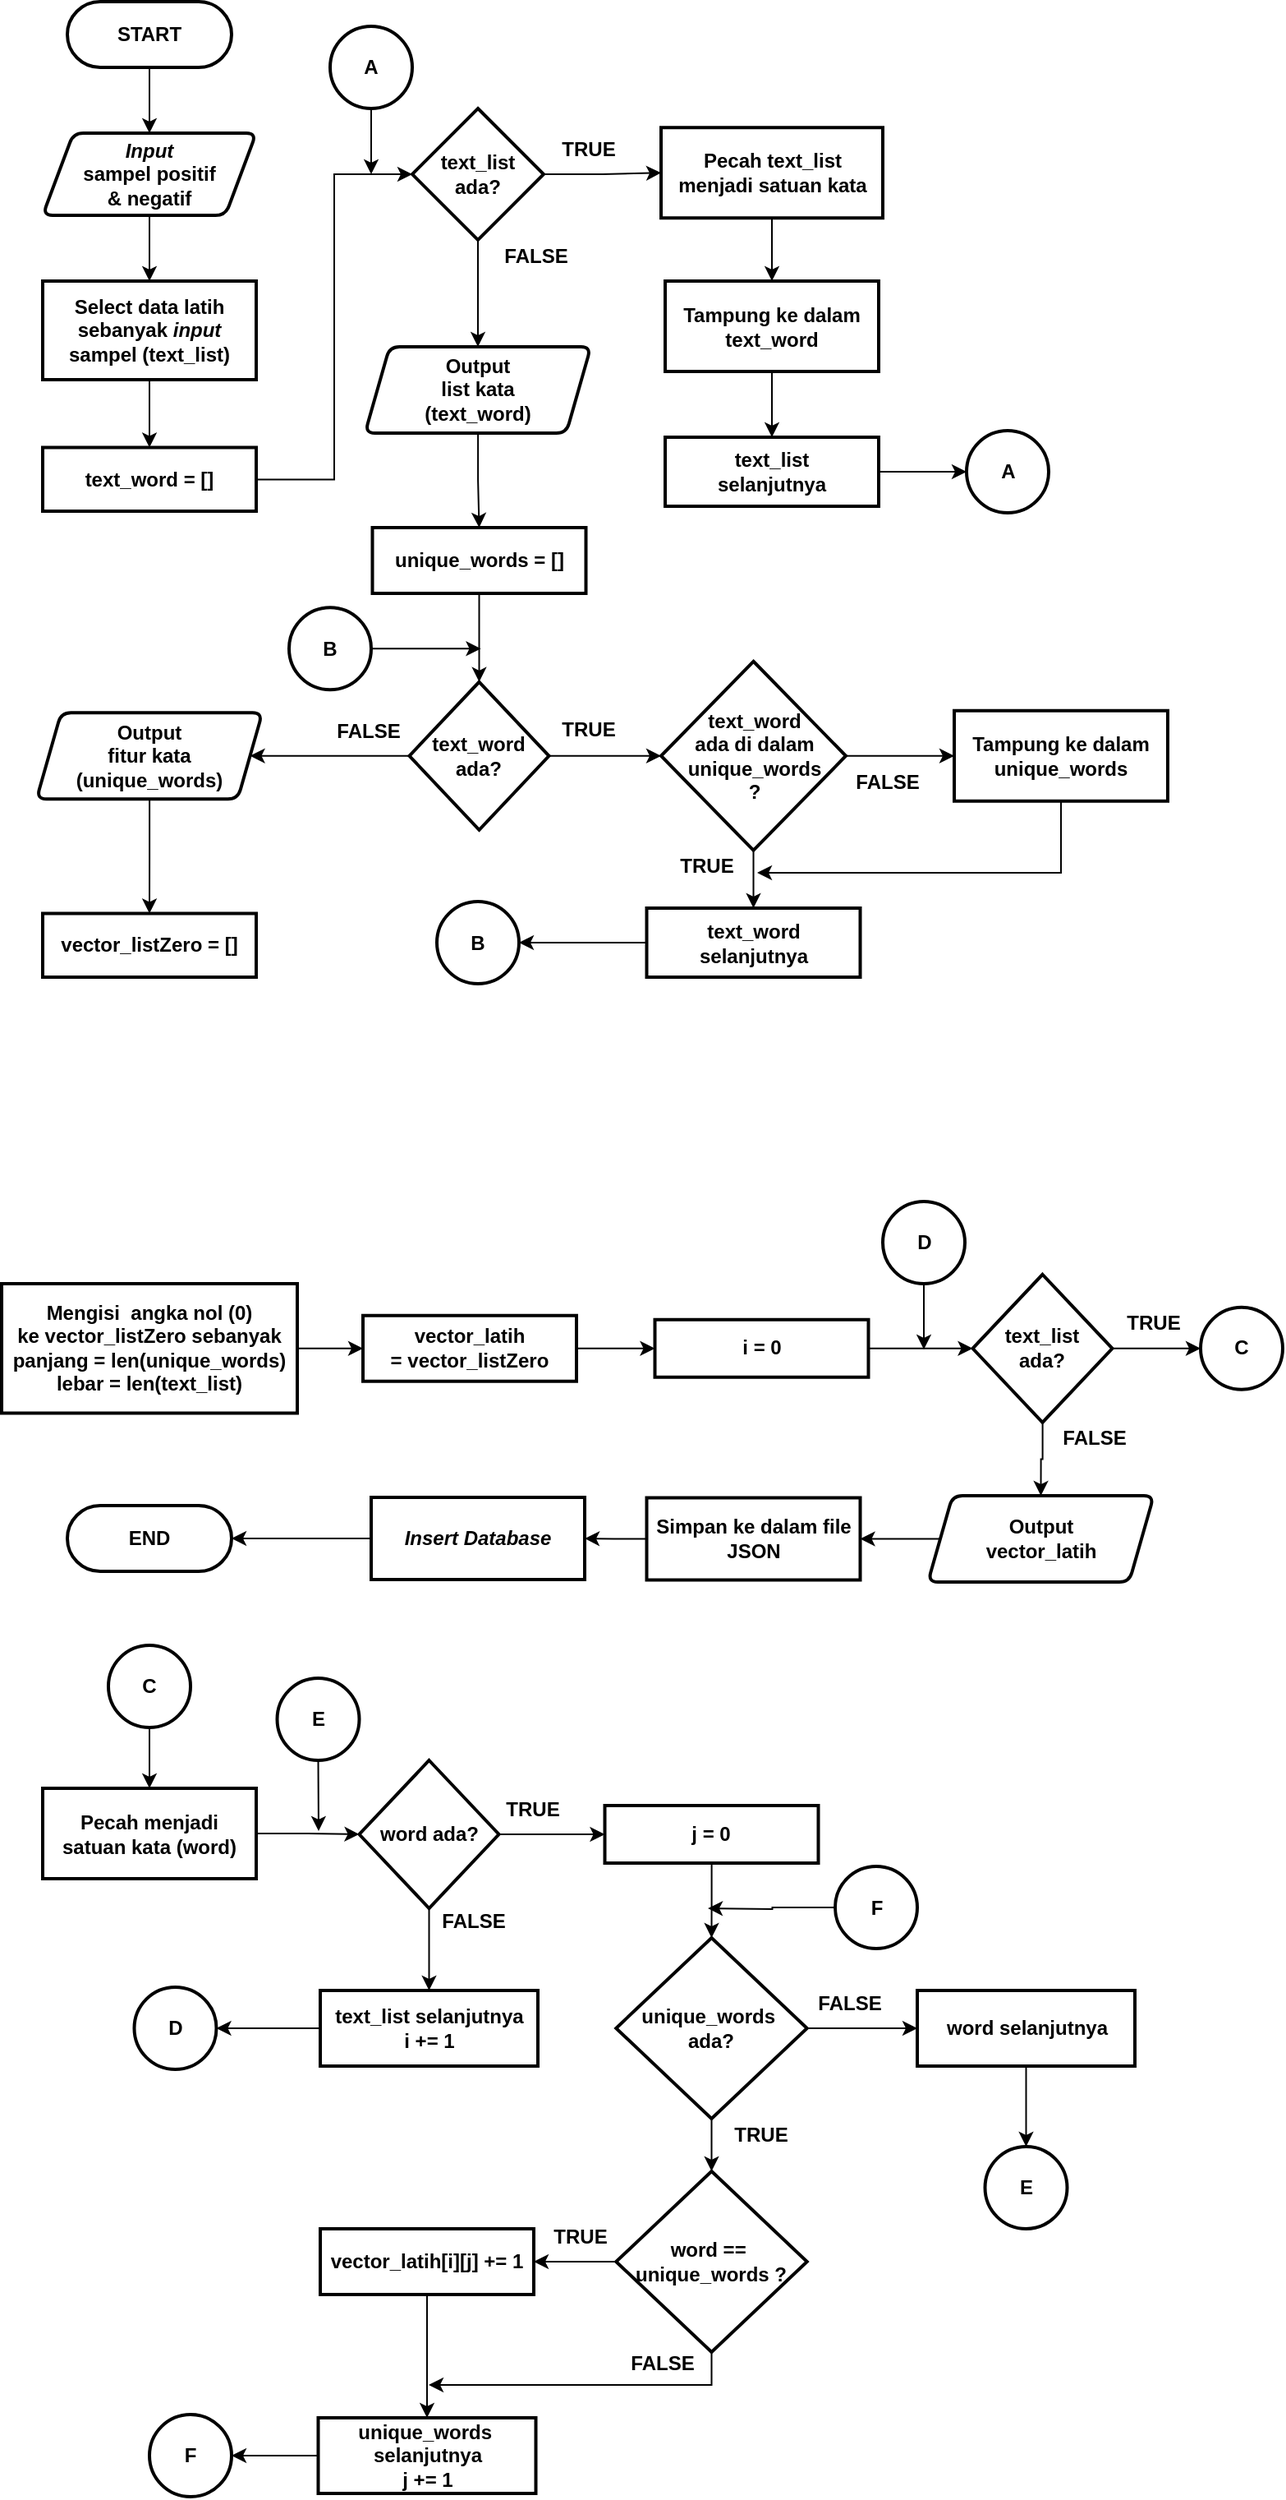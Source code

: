 <mxfile version="14.2.4" type="device"><diagram id="SyEaiB4k9rFEV8aCKWMm" name="Page-1"><mxGraphModel dx="1240" dy="689" grid="1" gridSize="10" guides="1" tooltips="1" connect="1" arrows="1" fold="1" page="1" pageScale="1" pageWidth="827" pageHeight="1169" math="0" shadow="0"><root><mxCell id="0"/><mxCell id="1" parent="0"/><mxCell id="Gv0CcBgWCxHA8u8fT9qb-3" style="edgeStyle=orthogonalEdgeStyle;rounded=0;orthogonalLoop=1;jettySize=auto;html=1;entryX=0.5;entryY=0;entryDx=0;entryDy=0;" parent="1" source="Gv0CcBgWCxHA8u8fT9qb-1" target="Gv0CcBgWCxHA8u8fT9qb-2" edge="1"><mxGeometry relative="1" as="geometry"/></mxCell><mxCell id="Gv0CcBgWCxHA8u8fT9qb-1" value="START" style="rounded=1;whiteSpace=wrap;html=1;absoluteArcSize=1;arcSize=41;strokeWidth=2;fontStyle=1" parent="1" vertex="1"><mxGeometry x="70" y="40" width="100" height="40" as="geometry"/></mxCell><mxCell id="Gv0CcBgWCxHA8u8fT9qb-36" style="edgeStyle=orthogonalEdgeStyle;rounded=0;orthogonalLoop=1;jettySize=auto;html=1;entryX=0.5;entryY=0;entryDx=0;entryDy=0;" parent="1" source="Gv0CcBgWCxHA8u8fT9qb-2" target="Gv0CcBgWCxHA8u8fT9qb-4" edge="1"><mxGeometry relative="1" as="geometry"/></mxCell><mxCell id="Gv0CcBgWCxHA8u8fT9qb-2" value="&lt;b&gt;&lt;i&gt;Input&lt;br&gt;&lt;/i&gt;sampel positif &lt;br&gt;&amp;amp; negatif&lt;/b&gt;" style="shape=parallelogram;html=1;strokeWidth=2;perimeter=parallelogramPerimeter;whiteSpace=wrap;rounded=1;arcSize=12;size=0.144;" parent="1" vertex="1"><mxGeometry x="55" y="120" width="130" height="50" as="geometry"/></mxCell><mxCell id="Gv0CcBgWCxHA8u8fT9qb-73" style="edgeStyle=orthogonalEdgeStyle;rounded=0;orthogonalLoop=1;jettySize=auto;html=1;entryX=0.5;entryY=0;entryDx=0;entryDy=0;" parent="1" source="Gv0CcBgWCxHA8u8fT9qb-4" target="Gv0CcBgWCxHA8u8fT9qb-72" edge="1"><mxGeometry relative="1" as="geometry"/></mxCell><mxCell id="Gv0CcBgWCxHA8u8fT9qb-4" value="&lt;b&gt;Select data latih sebanyak&amp;nbsp;&lt;i&gt;input &lt;/i&gt;sampel (text_list)&lt;/b&gt;" style="rounded=1;whiteSpace=wrap;html=1;absoluteArcSize=1;arcSize=0;strokeWidth=2;" parent="1" vertex="1"><mxGeometry x="55" y="210" width="130" height="60" as="geometry"/></mxCell><mxCell id="Gv0CcBgWCxHA8u8fT9qb-83" style="edgeStyle=orthogonalEdgeStyle;rounded=0;orthogonalLoop=1;jettySize=auto;html=1;entryX=0.5;entryY=0;entryDx=0;entryDy=0;" parent="1" source="Gv0CcBgWCxHA8u8fT9qb-6" target="Gv0CcBgWCxHA8u8fT9qb-80" edge="1"><mxGeometry relative="1" as="geometry"/></mxCell><mxCell id="Gv0CcBgWCxHA8u8fT9qb-6" value="&lt;b&gt;Pecah&amp;nbsp;&lt;/b&gt;&lt;b&gt;text_list&lt;br&gt;&lt;/b&gt;&lt;b&gt;menjadi satuan kata&lt;br&gt;&lt;/b&gt;" style="rounded=1;whiteSpace=wrap;html=1;absoluteArcSize=1;arcSize=0;strokeWidth=2;" parent="1" vertex="1"><mxGeometry x="431.5" y="116.62" width="135" height="55" as="geometry"/></mxCell><mxCell id="Gv0CcBgWCxHA8u8fT9qb-44" style="edgeStyle=orthogonalEdgeStyle;rounded=0;orthogonalLoop=1;jettySize=auto;html=1;entryX=0;entryY=0.5;entryDx=0;entryDy=0;entryPerimeter=0;" parent="1" source="Gv0CcBgWCxHA8u8fT9qb-10" target="Gv0CcBgWCxHA8u8fT9qb-14" edge="1"><mxGeometry relative="1" as="geometry"/></mxCell><mxCell id="Gv0CcBgWCxHA8u8fT9qb-99" style="edgeStyle=orthogonalEdgeStyle;rounded=0;orthogonalLoop=1;jettySize=auto;html=1;entryX=1;entryY=0.5;entryDx=0;entryDy=0;" parent="1" source="Gv0CcBgWCxHA8u8fT9qb-10" target="Gv0CcBgWCxHA8u8fT9qb-52" edge="1"><mxGeometry relative="1" as="geometry"/></mxCell><mxCell id="Gv0CcBgWCxHA8u8fT9qb-10" value="text_word ada?" style="strokeWidth=2;html=1;shape=mxgraph.flowchart.decision;whiteSpace=wrap;fontStyle=1" parent="1" vertex="1"><mxGeometry x="278.25" y="453.88" width="85" height="90" as="geometry"/></mxCell><mxCell id="Gv0CcBgWCxHA8u8fT9qb-105" style="edgeStyle=orthogonalEdgeStyle;rounded=0;orthogonalLoop=1;jettySize=auto;html=1;" parent="1" source="Gv0CcBgWCxHA8u8fT9qb-12" edge="1"><mxGeometry relative="1" as="geometry"><mxPoint x="490" y="570" as="targetPoint"/><Array as="points"><mxPoint x="675" y="570"/></Array></mxGeometry></mxCell><mxCell id="Gv0CcBgWCxHA8u8fT9qb-12" value="&lt;b&gt;Tampung ke dalam unique_words&lt;br&gt;&lt;/b&gt;" style="rounded=1;whiteSpace=wrap;html=1;absoluteArcSize=1;arcSize=0;strokeWidth=2;" parent="1" vertex="1"><mxGeometry x="610" y="471.38" width="130" height="55" as="geometry"/></mxCell><mxCell id="Gv0CcBgWCxHA8u8fT9qb-103" style="edgeStyle=orthogonalEdgeStyle;rounded=0;orthogonalLoop=1;jettySize=auto;html=1;entryX=0.5;entryY=0;entryDx=0;entryDy=0;" parent="1" source="Gv0CcBgWCxHA8u8fT9qb-14" target="Gv0CcBgWCxHA8u8fT9qb-28" edge="1"><mxGeometry relative="1" as="geometry"/></mxCell><mxCell id="Gv0CcBgWCxHA8u8fT9qb-104" style="edgeStyle=orthogonalEdgeStyle;rounded=0;orthogonalLoop=1;jettySize=auto;html=1;entryX=0;entryY=0.5;entryDx=0;entryDy=0;" parent="1" source="Gv0CcBgWCxHA8u8fT9qb-14" target="Gv0CcBgWCxHA8u8fT9qb-12" edge="1"><mxGeometry relative="1" as="geometry"/></mxCell><mxCell id="Gv0CcBgWCxHA8u8fT9qb-14" value="text_word &lt;br&gt;ada di dalam unique_words&lt;br&gt;?" style="strokeWidth=2;html=1;shape=mxgraph.flowchart.decision;whiteSpace=wrap;fontStyle=1" parent="1" vertex="1"><mxGeometry x="431.5" y="441.38" width="112.5" height="115" as="geometry"/></mxCell><mxCell id="Gv0CcBgWCxHA8u8fT9qb-18" style="edgeStyle=orthogonalEdgeStyle;rounded=0;orthogonalLoop=1;jettySize=auto;html=1;entryX=0.5;entryY=0;entryDx=0;entryDy=0;entryPerimeter=0;" parent="1" source="Gv0CcBgWCxHA8u8fT9qb-15" target="Gv0CcBgWCxHA8u8fT9qb-10" edge="1"><mxGeometry relative="1" as="geometry"/></mxCell><mxCell id="Gv0CcBgWCxHA8u8fT9qb-15" value="&lt;b&gt;unique_words = []&lt;br&gt;&lt;/b&gt;" style="rounded=1;whiteSpace=wrap;html=1;absoluteArcSize=1;arcSize=0;strokeWidth=2;" parent="1" vertex="1"><mxGeometry x="255.75" y="360" width="130" height="40" as="geometry"/></mxCell><mxCell id="Gv0CcBgWCxHA8u8fT9qb-21" value="B" style="strokeWidth=2;html=1;shape=mxgraph.flowchart.start_2;whiteSpace=wrap;fontStyle=1" parent="1" vertex="1"><mxGeometry x="295" y="587.5" width="50" height="50" as="geometry"/></mxCell><mxCell id="Gv0CcBgWCxHA8u8fT9qb-24" value="TRUE" style="text;html=1;align=center;verticalAlign=middle;resizable=0;points=[];autosize=1;fontStyle=1" parent="1" vertex="1"><mxGeometry x="362.25" y="472.63" width="50" height="20" as="geometry"/></mxCell><mxCell id="Gv0CcBgWCxHA8u8fT9qb-50" style="edgeStyle=orthogonalEdgeStyle;rounded=0;orthogonalLoop=1;jettySize=auto;html=1;" parent="1" source="Gv0CcBgWCxHA8u8fT9qb-28" target="Gv0CcBgWCxHA8u8fT9qb-21" edge="1"><mxGeometry relative="1" as="geometry"><mxPoint x="365.75" y="723.63" as="targetPoint"/></mxGeometry></mxCell><mxCell id="Gv0CcBgWCxHA8u8fT9qb-28" value="&lt;b&gt;text_word&lt;br&gt;selanjutnya&lt;br&gt;&lt;/b&gt;" style="rounded=1;whiteSpace=wrap;html=1;absoluteArcSize=1;arcSize=0;strokeWidth=2;" parent="1" vertex="1"><mxGeometry x="422.75" y="591.5" width="130" height="42" as="geometry"/></mxCell><mxCell id="Gv0CcBgWCxHA8u8fT9qb-42" style="edgeStyle=orthogonalEdgeStyle;rounded=0;orthogonalLoop=1;jettySize=auto;html=1;" parent="1" source="Gv0CcBgWCxHA8u8fT9qb-31" edge="1"><mxGeometry relative="1" as="geometry"><mxPoint x="321.75" y="433.63" as="targetPoint"/></mxGeometry></mxCell><mxCell id="Gv0CcBgWCxHA8u8fT9qb-31" value="B" style="strokeWidth=2;html=1;shape=mxgraph.flowchart.start_2;whiteSpace=wrap;fontStyle=1" parent="1" vertex="1"><mxGeometry x="205" y="408.63" width="50" height="50" as="geometry"/></mxCell><mxCell id="Gv0CcBgWCxHA8u8fT9qb-45" value="TRUE" style="text;html=1;align=center;verticalAlign=middle;resizable=0;points=[];autosize=1;fontStyle=1" parent="1" vertex="1"><mxGeometry x="434" y="556.38" width="50" height="20" as="geometry"/></mxCell><mxCell id="Gv0CcBgWCxHA8u8fT9qb-49" value="FALSE" style="text;html=1;align=center;verticalAlign=middle;resizable=0;points=[];autosize=1;fontStyle=1" parent="1" vertex="1"><mxGeometry x="544" y="505.13" width="50" height="20" as="geometry"/></mxCell><mxCell id="Gv0CcBgWCxHA8u8fT9qb-109" style="edgeStyle=orthogonalEdgeStyle;rounded=0;orthogonalLoop=1;jettySize=auto;html=1;entryX=0.5;entryY=0;entryDx=0;entryDy=0;" parent="1" source="Gv0CcBgWCxHA8u8fT9qb-52" target="Gv0CcBgWCxHA8u8fT9qb-107" edge="1"><mxGeometry relative="1" as="geometry"/></mxCell><mxCell id="Gv0CcBgWCxHA8u8fT9qb-52" value="Output&lt;br&gt;fitur kata (&lt;span&gt;unique_words&lt;/span&gt;)" style="shape=parallelogram;html=1;strokeWidth=2;perimeter=parallelogramPerimeter;whiteSpace=wrap;rounded=1;arcSize=12;size=0.109;fontStyle=1" parent="1" vertex="1"><mxGeometry x="51.25" y="472.63" width="137.5" height="52.5" as="geometry"/></mxCell><mxCell id="Gv0CcBgWCxHA8u8fT9qb-53" value="FALSE" style="text;html=1;align=center;verticalAlign=middle;resizable=0;points=[];autosize=1;fontStyle=1" parent="1" vertex="1"><mxGeometry x="228.25" y="473.63" width="50" height="20" as="geometry"/></mxCell><mxCell id="Gv0CcBgWCxHA8u8fT9qb-111" style="edgeStyle=orthogonalEdgeStyle;rounded=0;orthogonalLoop=1;jettySize=auto;html=1;entryX=0;entryY=0.5;entryDx=0;entryDy=0;" parent="1" source="Gv0CcBgWCxHA8u8fT9qb-55" target="Gv0CcBgWCxHA8u8fT9qb-62" edge="1"><mxGeometry relative="1" as="geometry"/></mxCell><mxCell id="Gv0CcBgWCxHA8u8fT9qb-55" value="&lt;span&gt;Mengisi&amp;nbsp; angka nol (0) ke&amp;nbsp;&lt;/span&gt;vector_listZero&lt;span&gt;&amp;nbsp;sebanyak&lt;br&gt;panjang = len(&lt;/span&gt;&lt;span&gt;unique_words)&lt;br&gt;&lt;/span&gt;lebar = len(text_list)" style="rounded=1;whiteSpace=wrap;html=1;absoluteArcSize=1;arcSize=0;strokeWidth=2;fontStyle=1" parent="1" vertex="1"><mxGeometry x="30" y="820" width="180" height="78.75" as="geometry"/></mxCell><mxCell id="Gv0CcBgWCxHA8u8fT9qb-169" style="edgeStyle=orthogonalEdgeStyle;rounded=0;orthogonalLoop=1;jettySize=auto;html=1;entryX=0;entryY=0.5;entryDx=0;entryDy=0;entryPerimeter=0;" parent="1" source="Gv0CcBgWCxHA8u8fT9qb-57" target="Gv0CcBgWCxHA8u8fT9qb-114" edge="1"><mxGeometry relative="1" as="geometry"/></mxCell><mxCell id="Gv0CcBgWCxHA8u8fT9qb-57" value="&lt;b&gt;Pecah menjadi &lt;br&gt;satuan kata (word)&lt;/b&gt;" style="rounded=1;whiteSpace=wrap;html=1;absoluteArcSize=1;arcSize=0;strokeWidth=2;" parent="1" vertex="1"><mxGeometry x="55.0" y="1127" width="130" height="55" as="geometry"/></mxCell><mxCell id="Gv0CcBgWCxHA8u8fT9qb-159" style="edgeStyle=orthogonalEdgeStyle;rounded=0;orthogonalLoop=1;jettySize=auto;html=1;" parent="1" source="Gv0CcBgWCxHA8u8fT9qb-62" target="Gv0CcBgWCxHA8u8fT9qb-122" edge="1"><mxGeometry relative="1" as="geometry"/></mxCell><mxCell id="Gv0CcBgWCxHA8u8fT9qb-62" value="&lt;span style=&quot;font-weight: 700&quot;&gt;vector_latih&lt;br&gt;&lt;/span&gt;&lt;span style=&quot;font-size: 12px&quot;&gt;&lt;b&gt;=&amp;nbsp;&lt;/b&gt;&lt;/span&gt;&lt;b&gt;vector_listZero&lt;/b&gt;" style="rounded=1;whiteSpace=wrap;html=1;absoluteArcSize=1;arcSize=0;strokeWidth=2;" parent="1" vertex="1"><mxGeometry x="250" y="839.38" width="130" height="39.99" as="geometry"/></mxCell><mxCell id="Gv0CcBgWCxHA8u8fT9qb-162" style="edgeStyle=orthogonalEdgeStyle;rounded=0;orthogonalLoop=1;jettySize=auto;html=1;entryX=0.5;entryY=0;entryDx=0;entryDy=0;" parent="1" source="Gv0CcBgWCxHA8u8fT9qb-63" target="Gv0CcBgWCxHA8u8fT9qb-139" edge="1"><mxGeometry relative="1" as="geometry"/></mxCell><mxCell id="Gv0CcBgWCxHA8u8fT9qb-166" style="edgeStyle=orthogonalEdgeStyle;rounded=0;orthogonalLoop=1;jettySize=auto;html=1;entryX=0;entryY=0.5;entryDx=0;entryDy=0;entryPerimeter=0;" parent="1" source="Gv0CcBgWCxHA8u8fT9qb-63" target="Gv0CcBgWCxHA8u8fT9qb-165" edge="1"><mxGeometry relative="1" as="geometry"/></mxCell><mxCell id="Gv0CcBgWCxHA8u8fT9qb-63" value="text_list &lt;br&gt;ada?" style="strokeWidth=2;html=1;shape=mxgraph.flowchart.decision;whiteSpace=wrap;fontStyle=1" parent="1" vertex="1"><mxGeometry x="621.25" y="814.38" width="85" height="90" as="geometry"/></mxCell><mxCell id="Gv0CcBgWCxHA8u8fT9qb-82" style="edgeStyle=orthogonalEdgeStyle;rounded=0;orthogonalLoop=1;jettySize=auto;html=1;entryX=0;entryY=0.5;entryDx=0;entryDy=0;" parent="1" source="Gv0CcBgWCxHA8u8fT9qb-70" target="Gv0CcBgWCxHA8u8fT9qb-6" edge="1"><mxGeometry relative="1" as="geometry"/></mxCell><mxCell id="Gv0CcBgWCxHA8u8fT9qb-95" style="edgeStyle=orthogonalEdgeStyle;rounded=0;orthogonalLoop=1;jettySize=auto;html=1;entryX=0.5;entryY=0;entryDx=0;entryDy=0;" parent="1" source="Gv0CcBgWCxHA8u8fT9qb-70" target="Gv0CcBgWCxHA8u8fT9qb-94" edge="1"><mxGeometry relative="1" as="geometry"/></mxCell><mxCell id="Gv0CcBgWCxHA8u8fT9qb-70" value="text_list &lt;br&gt;ada?" style="strokeWidth=2;html=1;shape=mxgraph.flowchart.decision;whiteSpace=wrap;fontStyle=1" parent="1" vertex="1"><mxGeometry x="280" y="105" width="80" height="80" as="geometry"/></mxCell><mxCell id="Gv0CcBgWCxHA8u8fT9qb-78" style="edgeStyle=orthogonalEdgeStyle;rounded=0;orthogonalLoop=1;jettySize=auto;html=1;entryX=0;entryY=0.5;entryDx=0;entryDy=0;entryPerimeter=0;" parent="1" source="Gv0CcBgWCxHA8u8fT9qb-72" target="Gv0CcBgWCxHA8u8fT9qb-70" edge="1"><mxGeometry relative="1" as="geometry"/></mxCell><mxCell id="Gv0CcBgWCxHA8u8fT9qb-72" value="&lt;b&gt;text_word = []&lt;/b&gt;" style="rounded=1;whiteSpace=wrap;html=1;absoluteArcSize=1;arcSize=0;strokeWidth=2;" parent="1" vertex="1"><mxGeometry x="55" y="311.25" width="130" height="38.75" as="geometry"/></mxCell><mxCell id="Gv0CcBgWCxHA8u8fT9qb-86" style="edgeStyle=orthogonalEdgeStyle;rounded=0;orthogonalLoop=1;jettySize=auto;html=1;" parent="1" source="Gv0CcBgWCxHA8u8fT9qb-80" target="Gv0CcBgWCxHA8u8fT9qb-85" edge="1"><mxGeometry relative="1" as="geometry"/></mxCell><mxCell id="Gv0CcBgWCxHA8u8fT9qb-80" value="&lt;b&gt;Tampung ke dalam text_word&lt;br&gt;&lt;/b&gt;" style="rounded=1;whiteSpace=wrap;html=1;absoluteArcSize=1;arcSize=0;strokeWidth=2;" parent="1" vertex="1"><mxGeometry x="434" y="210" width="130" height="55" as="geometry"/></mxCell><mxCell id="Gv0CcBgWCxHA8u8fT9qb-88" style="edgeStyle=orthogonalEdgeStyle;rounded=0;orthogonalLoop=1;jettySize=auto;html=1;entryX=0;entryY=0.5;entryDx=0;entryDy=0;entryPerimeter=0;" parent="1" source="Gv0CcBgWCxHA8u8fT9qb-85" target="Gv0CcBgWCxHA8u8fT9qb-87" edge="1"><mxGeometry relative="1" as="geometry"/></mxCell><mxCell id="Gv0CcBgWCxHA8u8fT9qb-85" value="&lt;b&gt;text_list&lt;/b&gt;&lt;b&gt;&lt;br&gt;selanjutnya&lt;br&gt;&lt;/b&gt;" style="rounded=1;whiteSpace=wrap;html=1;absoluteArcSize=1;arcSize=0;strokeWidth=2;" parent="1" vertex="1"><mxGeometry x="434" y="305" width="130" height="42" as="geometry"/></mxCell><mxCell id="Gv0CcBgWCxHA8u8fT9qb-87" value="A" style="strokeWidth=2;html=1;shape=mxgraph.flowchart.start_2;whiteSpace=wrap;fontStyle=1" parent="1" vertex="1"><mxGeometry x="617.5" y="301" width="50" height="50" as="geometry"/></mxCell><mxCell id="Gv0CcBgWCxHA8u8fT9qb-90" style="edgeStyle=orthogonalEdgeStyle;rounded=0;orthogonalLoop=1;jettySize=auto;html=1;" parent="1" source="Gv0CcBgWCxHA8u8fT9qb-89" edge="1"><mxGeometry relative="1" as="geometry"><mxPoint x="255.0" y="145" as="targetPoint"/></mxGeometry></mxCell><mxCell id="Gv0CcBgWCxHA8u8fT9qb-89" value="A" style="strokeWidth=2;html=1;shape=mxgraph.flowchart.start_2;whiteSpace=wrap;fontStyle=1" parent="1" vertex="1"><mxGeometry x="230" y="55" width="50" height="50" as="geometry"/></mxCell><mxCell id="Gv0CcBgWCxHA8u8fT9qb-93" value="TRUE" style="text;html=1;align=center;verticalAlign=middle;resizable=0;points=[];autosize=1;fontStyle=1" parent="1" vertex="1"><mxGeometry x="362" y="120" width="50" height="20" as="geometry"/></mxCell><mxCell id="Gv0CcBgWCxHA8u8fT9qb-98" style="edgeStyle=orthogonalEdgeStyle;rounded=0;orthogonalLoop=1;jettySize=auto;html=1;entryX=0.5;entryY=0;entryDx=0;entryDy=0;" parent="1" source="Gv0CcBgWCxHA8u8fT9qb-94" target="Gv0CcBgWCxHA8u8fT9qb-15" edge="1"><mxGeometry relative="1" as="geometry"/></mxCell><mxCell id="Gv0CcBgWCxHA8u8fT9qb-94" value="Output&lt;br&gt;list kata&lt;br&gt;(&lt;span&gt;text_word&lt;/span&gt;)" style="shape=parallelogram;html=1;strokeWidth=2;perimeter=parallelogramPerimeter;whiteSpace=wrap;rounded=1;arcSize=12;size=0.109;fontStyle=1" parent="1" vertex="1"><mxGeometry x="251.25" y="250" width="137.5" height="52.5" as="geometry"/></mxCell><mxCell id="Gv0CcBgWCxHA8u8fT9qb-97" value="FALSE" style="text;html=1;align=center;verticalAlign=middle;resizable=0;points=[];autosize=1;fontStyle=1" parent="1" vertex="1"><mxGeometry x="330" y="185" width="50" height="20" as="geometry"/></mxCell><mxCell id="Gv0CcBgWCxHA8u8fT9qb-107" value="&lt;span style=&quot;font-weight: 700&quot;&gt;vector_listZero = []&lt;/span&gt;" style="rounded=1;whiteSpace=wrap;html=1;absoluteArcSize=1;arcSize=0;strokeWidth=2;" parent="1" vertex="1"><mxGeometry x="55" y="594.75" width="130" height="38.75" as="geometry"/></mxCell><mxCell id="Gv0CcBgWCxHA8u8fT9qb-172" style="edgeStyle=orthogonalEdgeStyle;rounded=0;orthogonalLoop=1;jettySize=auto;html=1;entryX=0.5;entryY=0;entryDx=0;entryDy=0;" parent="1" source="Gv0CcBgWCxHA8u8fT9qb-114" target="Gv0CcBgWCxHA8u8fT9qb-150" edge="1"><mxGeometry relative="1" as="geometry"/></mxCell><mxCell id="Gv0CcBgWCxHA8u8fT9qb-173" style="edgeStyle=orthogonalEdgeStyle;rounded=0;orthogonalLoop=1;jettySize=auto;html=1;entryX=0;entryY=0.5;entryDx=0;entryDy=0;" parent="1" source="Gv0CcBgWCxHA8u8fT9qb-114" target="Gv0CcBgWCxHA8u8fT9qb-128" edge="1"><mxGeometry relative="1" as="geometry"/></mxCell><mxCell id="Gv0CcBgWCxHA8u8fT9qb-114" value="word ada?" style="strokeWidth=2;html=1;shape=mxgraph.flowchart.decision;whiteSpace=wrap;fontStyle=1" parent="1" vertex="1"><mxGeometry x="247.75" y="1110" width="85" height="90" as="geometry"/></mxCell><mxCell id="Gv0CcBgWCxHA8u8fT9qb-176" style="edgeStyle=orthogonalEdgeStyle;rounded=0;orthogonalLoop=1;jettySize=auto;html=1;entryX=0.5;entryY=0;entryDx=0;entryDy=0;entryPerimeter=0;" parent="1" source="Gv0CcBgWCxHA8u8fT9qb-117" target="Gv0CcBgWCxHA8u8fT9qb-119" edge="1"><mxGeometry relative="1" as="geometry"/></mxCell><mxCell id="Gv0CcBgWCxHA8u8fT9qb-183" style="edgeStyle=orthogonalEdgeStyle;rounded=0;orthogonalLoop=1;jettySize=auto;html=1;entryX=0;entryY=0.5;entryDx=0;entryDy=0;" parent="1" source="Gv0CcBgWCxHA8u8fT9qb-117" target="Gv0CcBgWCxHA8u8fT9qb-182" edge="1"><mxGeometry relative="1" as="geometry"/></mxCell><mxCell id="Gv0CcBgWCxHA8u8fT9qb-117" value="&lt;b&gt;unique_words&amp;nbsp;&lt;br&gt;&lt;/b&gt;ada?" style="strokeWidth=2;html=1;shape=mxgraph.flowchart.decision;whiteSpace=wrap;fontStyle=1" parent="1" vertex="1"><mxGeometry x="404.12" y="1217.99" width="116.25" height="110.01" as="geometry"/></mxCell><mxCell id="Gv0CcBgWCxHA8u8fT9qb-178" style="edgeStyle=orthogonalEdgeStyle;rounded=0;orthogonalLoop=1;jettySize=auto;html=1;entryX=1;entryY=0.5;entryDx=0;entryDy=0;" parent="1" source="Gv0CcBgWCxHA8u8fT9qb-119" target="Gv0CcBgWCxHA8u8fT9qb-121" edge="1"><mxGeometry relative="1" as="geometry"><mxPoint x="357.5" y="1415" as="targetPoint"/></mxGeometry></mxCell><mxCell id="Gv0CcBgWCxHA8u8fT9qb-195" style="edgeStyle=orthogonalEdgeStyle;rounded=0;orthogonalLoop=1;jettySize=auto;html=1;" parent="1" source="Gv0CcBgWCxHA8u8fT9qb-119" edge="1"><mxGeometry relative="1" as="geometry"><mxPoint x="290" y="1490" as="targetPoint"/><Array as="points"><mxPoint x="462" y="1490"/><mxPoint x="290" y="1490"/></Array></mxGeometry></mxCell><mxCell id="Gv0CcBgWCxHA8u8fT9qb-119" value="word ==&amp;nbsp;&lt;br&gt;&lt;b&gt;unique_words ?&lt;/b&gt;" style="strokeWidth=2;html=1;shape=mxgraph.flowchart.decision;whiteSpace=wrap;fontStyle=1" parent="1" vertex="1"><mxGeometry x="404.13" y="1360" width="116.25" height="110" as="geometry"/></mxCell><mxCell id="Gv0CcBgWCxHA8u8fT9qb-196" style="edgeStyle=orthogonalEdgeStyle;rounded=0;orthogonalLoop=1;jettySize=auto;html=1;entryX=0.5;entryY=0;entryDx=0;entryDy=0;" parent="1" source="Gv0CcBgWCxHA8u8fT9qb-121" target="Gv0CcBgWCxHA8u8fT9qb-193" edge="1"><mxGeometry relative="1" as="geometry"/></mxCell><mxCell id="Gv0CcBgWCxHA8u8fT9qb-121" value="&lt;span style=&quot;font-weight: 700&quot;&gt;vector_latih&lt;/span&gt;&lt;span style=&quot;font-size: 12px&quot;&gt;&lt;b&gt;[i][j] += 1&lt;/b&gt;&lt;/span&gt;" style="rounded=1;whiteSpace=wrap;html=1;absoluteArcSize=1;arcSize=0;strokeWidth=2;" parent="1" vertex="1"><mxGeometry x="224" y="1395" width="130" height="39.99" as="geometry"/></mxCell><mxCell id="Gv0CcBgWCxHA8u8fT9qb-160" style="edgeStyle=orthogonalEdgeStyle;rounded=0;orthogonalLoop=1;jettySize=auto;html=1;entryX=0;entryY=0.5;entryDx=0;entryDy=0;entryPerimeter=0;" parent="1" source="Gv0CcBgWCxHA8u8fT9qb-122" target="Gv0CcBgWCxHA8u8fT9qb-63" edge="1"><mxGeometry relative="1" as="geometry"/></mxCell><mxCell id="Gv0CcBgWCxHA8u8fT9qb-122" value="&lt;span&gt;i = 0&lt;/span&gt;" style="rounded=1;whiteSpace=wrap;html=1;absoluteArcSize=1;arcSize=0;strokeWidth=2;fontStyle=1" parent="1" vertex="1"><mxGeometry x="427.75" y="841.88" width="130" height="35" as="geometry"/></mxCell><mxCell id="Gv0CcBgWCxHA8u8fT9qb-174" style="edgeStyle=orthogonalEdgeStyle;rounded=0;orthogonalLoop=1;jettySize=auto;html=1;entryX=0.5;entryY=0;entryDx=0;entryDy=0;entryPerimeter=0;" parent="1" source="Gv0CcBgWCxHA8u8fT9qb-128" target="Gv0CcBgWCxHA8u8fT9qb-117" edge="1"><mxGeometry relative="1" as="geometry"/></mxCell><mxCell id="Gv0CcBgWCxHA8u8fT9qb-128" value="&lt;b&gt;j = 0&lt;/b&gt;" style="rounded=1;whiteSpace=wrap;html=1;absoluteArcSize=1;arcSize=0;strokeWidth=2;" parent="1" vertex="1"><mxGeometry x="397.25" y="1137.5" width="130" height="35" as="geometry"/></mxCell><mxCell id="Gv0CcBgWCxHA8u8fT9qb-134" value="TRUE" style="text;html=1;align=center;verticalAlign=middle;resizable=0;points=[];autosize=1;fontStyle=1" parent="1" vertex="1"><mxGeometry x="706.25" y="834.38" width="50" height="20" as="geometry"/></mxCell><mxCell id="Gv0CcBgWCxHA8u8fT9qb-136" value="TRUE" style="text;html=1;align=center;verticalAlign=middle;resizable=0;points=[];autosize=1;fontStyle=1" parent="1" vertex="1"><mxGeometry x="467" y="1328" width="50" height="20" as="geometry"/></mxCell><mxCell id="Gv0CcBgWCxHA8u8fT9qb-137" value="TRUE" style="text;html=1;align=center;verticalAlign=middle;resizable=0;points=[];autosize=1;fontStyle=1" parent="1" vertex="1"><mxGeometry x="357.25" y="1390" width="50" height="20" as="geometry"/></mxCell><mxCell id="Gv0CcBgWCxHA8u8fT9qb-143" style="edgeStyle=orthogonalEdgeStyle;rounded=0;orthogonalLoop=1;jettySize=auto;html=1;entryX=1;entryY=0.5;entryDx=0;entryDy=0;" parent="1" source="Gv0CcBgWCxHA8u8fT9qb-139" target="Gv0CcBgWCxHA8u8fT9qb-142" edge="1"><mxGeometry relative="1" as="geometry"/></mxCell><mxCell id="Gv0CcBgWCxHA8u8fT9qb-139" value="Output&lt;br&gt;vector_latih" style="shape=parallelogram;html=1;strokeWidth=2;perimeter=parallelogramPerimeter;whiteSpace=wrap;rounded=1;arcSize=12;size=0.109;fontStyle=1" parent="1" vertex="1"><mxGeometry x="594" y="949" width="137.5" height="52.5" as="geometry"/></mxCell><mxCell id="Gv0CcBgWCxHA8u8fT9qb-147" style="edgeStyle=orthogonalEdgeStyle;rounded=0;orthogonalLoop=1;jettySize=auto;html=1;entryX=1;entryY=0.5;entryDx=0;entryDy=0;" parent="1" source="Gv0CcBgWCxHA8u8fT9qb-142" target="Gv0CcBgWCxHA8u8fT9qb-146" edge="1"><mxGeometry relative="1" as="geometry"/></mxCell><mxCell id="Gv0CcBgWCxHA8u8fT9qb-142" value="&lt;b&gt;Simpan ke dalam file JSON&lt;/b&gt;" style="rounded=1;whiteSpace=wrap;html=1;absoluteArcSize=1;arcSize=0;strokeWidth=2;" parent="1" vertex="1"><mxGeometry x="422.75" y="950.25" width="130" height="50" as="geometry"/></mxCell><mxCell id="Gv0CcBgWCxHA8u8fT9qb-144" value="END" style="rounded=1;whiteSpace=wrap;html=1;absoluteArcSize=1;arcSize=41;strokeWidth=2;fontStyle=1" parent="1" vertex="1"><mxGeometry x="70" y="955" width="100" height="40" as="geometry"/></mxCell><mxCell id="Gv0CcBgWCxHA8u8fT9qb-163" style="edgeStyle=orthogonalEdgeStyle;rounded=0;orthogonalLoop=1;jettySize=auto;html=1;entryX=1;entryY=0.5;entryDx=0;entryDy=0;" parent="1" source="Gv0CcBgWCxHA8u8fT9qb-146" target="Gv0CcBgWCxHA8u8fT9qb-144" edge="1"><mxGeometry relative="1" as="geometry"/></mxCell><mxCell id="Gv0CcBgWCxHA8u8fT9qb-146" value="&lt;b&gt;&lt;i&gt;Insert Database&lt;/i&gt;&lt;br&gt;&lt;/b&gt;" style="rounded=1;whiteSpace=wrap;html=1;absoluteArcSize=1;arcSize=0;strokeWidth=2;" parent="1" vertex="1"><mxGeometry x="255" y="950" width="130" height="50" as="geometry"/></mxCell><mxCell id="Gv0CcBgWCxHA8u8fT9qb-179" style="edgeStyle=orthogonalEdgeStyle;rounded=0;orthogonalLoop=1;jettySize=auto;html=1;entryX=1;entryY=0.5;entryDx=0;entryDy=0;entryPerimeter=0;" parent="1" source="Gv0CcBgWCxHA8u8fT9qb-150" target="Gv0CcBgWCxHA8u8fT9qb-153" edge="1"><mxGeometry relative="1" as="geometry"/></mxCell><mxCell id="Gv0CcBgWCxHA8u8fT9qb-150" value="&lt;b&gt;text_list&amp;nbsp;&lt;/b&gt;&lt;b&gt;selanjutnya&lt;br&gt;i += 1&lt;br&gt;&lt;/b&gt;" style="rounded=1;whiteSpace=wrap;html=1;absoluteArcSize=1;arcSize=0;strokeWidth=2;" parent="1" vertex="1"><mxGeometry x="224" y="1250" width="132.5" height="46" as="geometry"/></mxCell><mxCell id="Gv0CcBgWCxHA8u8fT9qb-153" value="D" style="strokeWidth=2;html=1;shape=mxgraph.flowchart.start_2;whiteSpace=wrap;fontStyle=1" parent="1" vertex="1"><mxGeometry x="110.75" y="1248" width="50" height="50" as="geometry"/></mxCell><mxCell id="Gv0CcBgWCxHA8u8fT9qb-161" style="edgeStyle=orthogonalEdgeStyle;rounded=0;orthogonalLoop=1;jettySize=auto;html=1;" parent="1" source="Gv0CcBgWCxHA8u8fT9qb-155" edge="1"><mxGeometry relative="1" as="geometry"><mxPoint x="591.5" y="860" as="targetPoint"/></mxGeometry></mxCell><mxCell id="Gv0CcBgWCxHA8u8fT9qb-155" value="D" style="strokeWidth=2;html=1;shape=mxgraph.flowchart.start_2;whiteSpace=wrap;fontStyle=1" parent="1" vertex="1"><mxGeometry x="566.5" y="770" width="50" height="50" as="geometry"/></mxCell><mxCell id="Gv0CcBgWCxHA8u8fT9qb-164" value="FALSE" style="text;html=1;align=center;verticalAlign=middle;resizable=0;points=[];autosize=1;fontStyle=1" parent="1" vertex="1"><mxGeometry x="670" y="904.38" width="50" height="20" as="geometry"/></mxCell><mxCell id="Gv0CcBgWCxHA8u8fT9qb-165" value="C" style="strokeWidth=2;html=1;shape=mxgraph.flowchart.start_2;whiteSpace=wrap;fontStyle=1" parent="1" vertex="1"><mxGeometry x="760" y="834.38" width="50" height="50" as="geometry"/></mxCell><mxCell id="Gv0CcBgWCxHA8u8fT9qb-190" style="edgeStyle=orthogonalEdgeStyle;rounded=0;orthogonalLoop=1;jettySize=auto;html=1;entryX=0.5;entryY=0;entryDx=0;entryDy=0;" parent="1" source="Gv0CcBgWCxHA8u8fT9qb-167" target="Gv0CcBgWCxHA8u8fT9qb-57" edge="1"><mxGeometry relative="1" as="geometry"/></mxCell><mxCell id="Gv0CcBgWCxHA8u8fT9qb-167" value="C" style="strokeWidth=2;html=1;shape=mxgraph.flowchart.start_2;whiteSpace=wrap;fontStyle=1" parent="1" vertex="1"><mxGeometry x="95" y="1040" width="50" height="50" as="geometry"/></mxCell><mxCell id="Gv0CcBgWCxHA8u8fT9qb-180" value="TRUE" style="text;html=1;align=center;verticalAlign=middle;resizable=0;points=[];autosize=1;fontStyle=1" parent="1" vertex="1"><mxGeometry x="327.5" y="1130" width="50" height="20" as="geometry"/></mxCell><mxCell id="Gv0CcBgWCxHA8u8fT9qb-181" value="FALSE" style="text;html=1;align=center;verticalAlign=middle;resizable=0;points=[];autosize=1;fontStyle=1" parent="1" vertex="1"><mxGeometry x="291.5" y="1197.99" width="50" height="20" as="geometry"/></mxCell><mxCell id="Gv0CcBgWCxHA8u8fT9qb-186" style="edgeStyle=orthogonalEdgeStyle;rounded=0;orthogonalLoop=1;jettySize=auto;html=1;entryX=0.5;entryY=0;entryDx=0;entryDy=0;entryPerimeter=0;" parent="1" source="Gv0CcBgWCxHA8u8fT9qb-182" target="Gv0CcBgWCxHA8u8fT9qb-185" edge="1"><mxGeometry relative="1" as="geometry"/></mxCell><mxCell id="Gv0CcBgWCxHA8u8fT9qb-182" value="&lt;b&gt;word&amp;nbsp;&lt;/b&gt;&lt;b&gt;selanjutnya&lt;br&gt;&lt;/b&gt;" style="rounded=1;whiteSpace=wrap;html=1;absoluteArcSize=1;arcSize=0;strokeWidth=2;" parent="1" vertex="1"><mxGeometry x="587.5" y="1250" width="132.5" height="46" as="geometry"/></mxCell><mxCell id="Gv0CcBgWCxHA8u8fT9qb-184" value="FALSE" style="text;html=1;align=center;verticalAlign=middle;resizable=0;points=[];autosize=1;fontStyle=1" parent="1" vertex="1"><mxGeometry x="521.38" y="1248" width="50" height="20" as="geometry"/></mxCell><mxCell id="Gv0CcBgWCxHA8u8fT9qb-185" value="E" style="strokeWidth=2;html=1;shape=mxgraph.flowchart.start_2;whiteSpace=wrap;fontStyle=1" parent="1" vertex="1"><mxGeometry x="628.75" y="1345" width="50" height="50" as="geometry"/></mxCell><mxCell id="Gv0CcBgWCxHA8u8fT9qb-189" style="edgeStyle=orthogonalEdgeStyle;rounded=0;orthogonalLoop=1;jettySize=auto;html=1;exitX=0.5;exitY=1;exitDx=0;exitDy=0;exitPerimeter=0;" parent="1" edge="1"><mxGeometry relative="1" as="geometry"><mxPoint x="223" y="1153" as="targetPoint"/><mxPoint x="222.75" y="1110" as="sourcePoint"/><Array as="points"><mxPoint x="223" y="1120"/><mxPoint x="223" y="1120"/></Array></mxGeometry></mxCell><mxCell id="Gv0CcBgWCxHA8u8fT9qb-187" value="E" style="strokeWidth=2;html=1;shape=mxgraph.flowchart.start_2;whiteSpace=wrap;fontStyle=1" parent="1" vertex="1"><mxGeometry x="197.75" y="1060" width="50" height="50" as="geometry"/></mxCell><mxCell id="Gv0CcBgWCxHA8u8fT9qb-198" style="edgeStyle=orthogonalEdgeStyle;rounded=0;orthogonalLoop=1;jettySize=auto;html=1;entryX=1;entryY=0.5;entryDx=0;entryDy=0;entryPerimeter=0;" parent="1" source="Gv0CcBgWCxHA8u8fT9qb-193" target="Gv0CcBgWCxHA8u8fT9qb-197" edge="1"><mxGeometry relative="1" as="geometry"/></mxCell><mxCell id="Gv0CcBgWCxHA8u8fT9qb-193" value="&lt;b&gt;unique_words&amp;nbsp;&lt;br&gt;&lt;/b&gt;&lt;b&gt;selanjutnya&lt;br&gt;j += 1&lt;br&gt;&lt;/b&gt;" style="rounded=1;whiteSpace=wrap;html=1;absoluteArcSize=1;arcSize=0;strokeWidth=2;" parent="1" vertex="1"><mxGeometry x="222.75" y="1510" width="132.5" height="46" as="geometry"/></mxCell><mxCell id="Gv0CcBgWCxHA8u8fT9qb-197" value="F" style="strokeWidth=2;html=1;shape=mxgraph.flowchart.start_2;whiteSpace=wrap;fontStyle=1" parent="1" vertex="1"><mxGeometry x="120" y="1508" width="50" height="50" as="geometry"/></mxCell><mxCell id="Gv0CcBgWCxHA8u8fT9qb-200" style="edgeStyle=orthogonalEdgeStyle;rounded=0;orthogonalLoop=1;jettySize=auto;html=1;" parent="1" source="Gv0CcBgWCxHA8u8fT9qb-199" edge="1"><mxGeometry relative="1" as="geometry"><mxPoint x="460.0" y="1200" as="targetPoint"/></mxGeometry></mxCell><mxCell id="Gv0CcBgWCxHA8u8fT9qb-199" value="F" style="strokeWidth=2;html=1;shape=mxgraph.flowchart.start_2;whiteSpace=wrap;fontStyle=1" parent="1" vertex="1"><mxGeometry x="537.5" y="1174.5" width="50" height="50" as="geometry"/></mxCell><mxCell id="Gv0CcBgWCxHA8u8fT9qb-201" value="FALSE" style="text;html=1;align=center;verticalAlign=middle;resizable=0;points=[];autosize=1;fontStyle=1" parent="1" vertex="1"><mxGeometry x="407.25" y="1467" width="50" height="20" as="geometry"/></mxCell></root></mxGraphModel></diagram></mxfile>